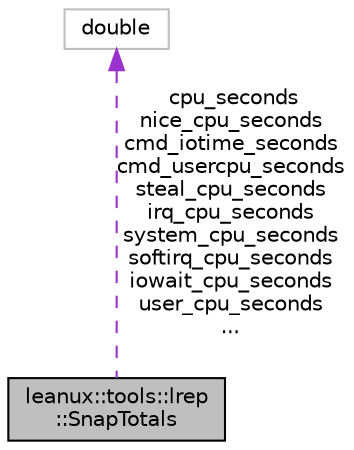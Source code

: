 digraph "leanux::tools::lrep::SnapTotals"
{
 // LATEX_PDF_SIZE
  bgcolor="transparent";
  edge [fontname="Helvetica",fontsize="10",labelfontname="Helvetica",labelfontsize="10"];
  node [fontname="Helvetica",fontsize="10",shape=record];
  Node1 [label="leanux::tools::lrep\l::SnapTotals",height=0.2,width=0.4,color="black", fillcolor="grey75", style="filled", fontcolor="black",tooltip="Snapshot totals type."];
  Node2 -> Node1 [dir="back",color="darkorchid3",fontsize="10",style="dashed",label=" cpu_seconds\nnice_cpu_seconds\ncmd_iotime_seconds\ncmd_usercpu_seconds\nsteal_cpu_seconds\nirq_cpu_seconds\nsystem_cpu_seconds\nsoftirq_cpu_seconds\niowait_cpu_seconds\nuser_cpu_seconds\n..." ,fontname="Helvetica"];
  Node2 [label="double",height=0.2,width=0.4,color="grey75",tooltip=" "];
}
